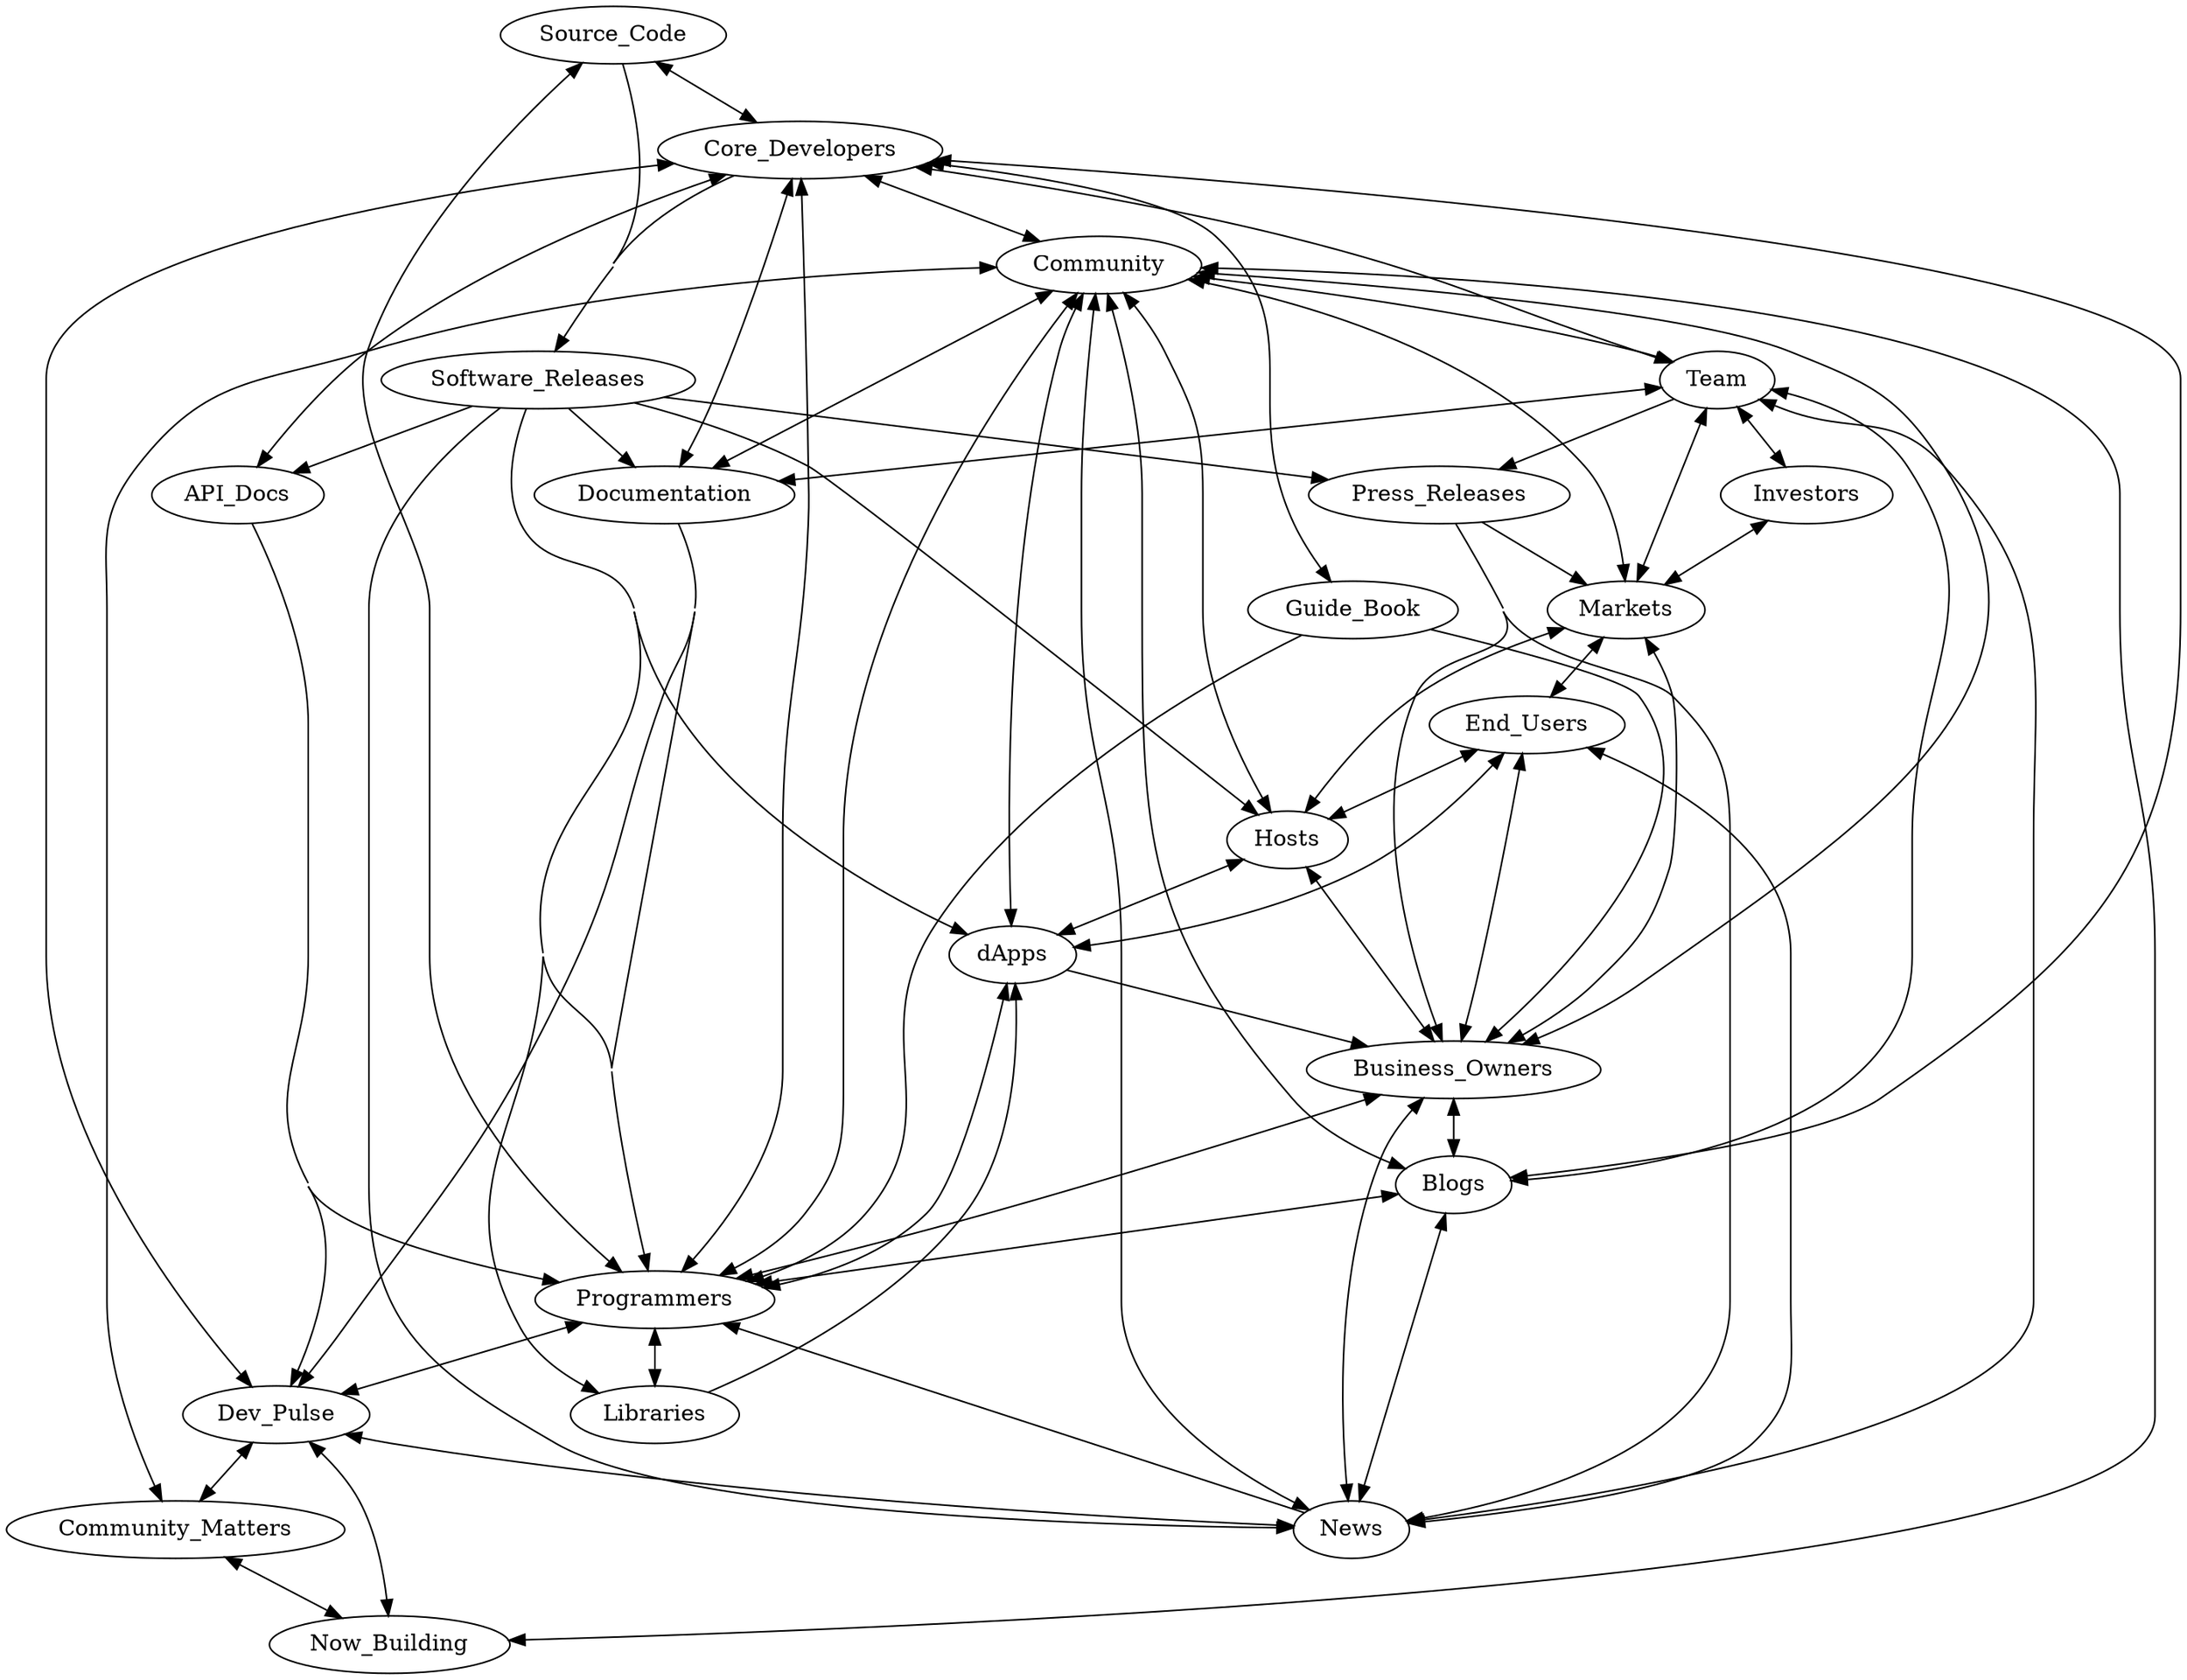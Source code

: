 digraph	"Software Flow"	{
	concentrate=true;

    Source_Code[href="https://github.com/holochain/holochain-rust"];
    Team[href="https://holo.host/team/"];
    Core_Developers[href="https://github.com/holochain/holochain-rust/graphs/contributors"];
    Software_Releases[href="https://github.com/holochain/holochain-rust/releases"];
    Hosts[href="https://holo.host/host/"];
    Documentation[href="https://developer.holochain.org/"];
    API_Docs[href="https://developer.holochain.org/api/latest/hdk/"]
    Guide_Book[href="https://developer.holochain.org/guide/latest/welcome.html"]
    Dev_Pulse[href="https://medium.com/holochain"]
    Community_Matters[href="https://medium.com/holochain/tagged/community-matters"]
    Now_Building[href="https://medium.com/holochain/tagged/now-building"]

	Source_Code -> Software_Releases;
	Source_Code -> Core_Developers -> Source_Code;
	Software_Releases -> API_Docs;
	Software_Releases -> News;
	Software_Releases -> Libraries;
	Software_Releases -> dApps;
	Software_Releases -> Hosts;
	Software_Releases -> Press_Releases;
	Software_Releases -> Documentation;
	Software_Releases -> Programmers;
 	Libraries -> dApps;
	dApps -> Business_Owners;
	dApps -> End_Users -> dApps;
	Documentation -> Dev_Pulse;
	Documentation -> Programmers;
	API_Docs -> Dev_Pulse;
	API_Docs -> Programmers;
	Guide_Book -> Programmers;
	Guide_Book -> Business_Owners;
	Press_Releases -> News;
	Press_Releases -> Business_Owners;
	Press_Releases -> Markets;
	News -> Dev_Pulse -> News;
	News -> Programmers;
	News -> Blogs -> News;
	News -> Business_Owners -> News;
	News -> End_Users -> News;
	Dev_Pulse -> Programmers -> Dev_Pulse;
    Community_Matters -> Community -> Community_Matters;
	Dev_Pulse -> Community_Matters -> Dev_Pulse -> Now_Building -> Dev_Pulse;
	Now_Building -> Community -> Now_Building -> Community_Matters -> Now_Building;
	Blogs -> Team -> Blogs;
	Blogs -> Core_Developers -> Blogs;
	Blogs -> Programmers -> Blogs;
	Blogs -> Business_Owners -> Blogs;
	Markets -> Hosts -> Markets;
	Markets -> Investors -> Markets;
	Markets -> End_Users -> Markets;
	Team -> Core_Developers -> Team;
	Team -> Press_Releases;
	Team -> Documentation -> Team;
	Team -> News -> Team;
	Team -> Markets -> Team;
	Team -> Investors -> Team;
	Core_Developers -> API_Docs -> Core_Developers;
	Core_Developers -> Documentation -> Core_Developers;
	Core_Developers -> Dev_Pulse -> Core_Developers;
	Core_Developers -> Programmers -> Core_Developers;
	Core_Developers -> Software_Releases;
	Core_Developers -> Guide_Book -> Core_Developers;
	Hosts -> dApps -> Hosts;
	Hosts -> Business_Owners -> Hosts;
	Hosts -> End_Users -> Hosts;
	Community -> Team -> Community;
	Community -> Core_Developers -> Community;
	Community -> Markets -> Community;
	Community -> Blogs -> Community;
	Community -> News -> Community;
	Community -> Programmers -> Community;
	Community -> Business_Owners -> Community;
	Community -> Documentation -> Community;
	Community -> dApps -> Community;
	Community -> Hosts -> Community;
	Programmers -> Source_Code -> Programmers;
	Programmers -> dApps -> Programmers;
	Programmers -> Libraries -> Programmers;
	Programmers -> Business_Owners -> Programmers;
	Business_Owners -> End_Users -> Business_Owners;
	Business_Owners -> Markets -> Business_Owners;
}
